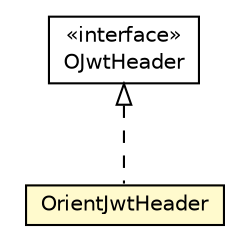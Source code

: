 #!/usr/local/bin/dot
#
# Class diagram 
# Generated by UMLGraph version R5_6-24-gf6e263 (http://www.umlgraph.org/)
#

digraph G {
	edge [fontname="Helvetica",fontsize=10,labelfontname="Helvetica",labelfontsize=10];
	node [fontname="Helvetica",fontsize=10,shape=plaintext];
	nodesep=0.25;
	ranksep=0.5;
	// com.orientechnologies.orient.core.metadata.security.jwt.OJwtHeader
	c7737279 [label=<<table title="com.orientechnologies.orient.core.metadata.security.jwt.OJwtHeader" border="0" cellborder="1" cellspacing="0" cellpadding="2" port="p" href="./OJwtHeader.html">
		<tr><td><table border="0" cellspacing="0" cellpadding="1">
<tr><td align="center" balign="center"> &#171;interface&#187; </td></tr>
<tr><td align="center" balign="center"> OJwtHeader </td></tr>
		</table></td></tr>
		</table>>, URL="./OJwtHeader.html", fontname="Helvetica", fontcolor="black", fontsize=10.0];
	// com.orientechnologies.orient.core.metadata.security.jwt.OrientJwtHeader
	c7737281 [label=<<table title="com.orientechnologies.orient.core.metadata.security.jwt.OrientJwtHeader" border="0" cellborder="1" cellspacing="0" cellpadding="2" port="p" bgcolor="lemonChiffon" href="./OrientJwtHeader.html">
		<tr><td><table border="0" cellspacing="0" cellpadding="1">
<tr><td align="center" balign="center"> OrientJwtHeader </td></tr>
		</table></td></tr>
		</table>>, URL="./OrientJwtHeader.html", fontname="Helvetica", fontcolor="black", fontsize=10.0];
	//com.orientechnologies.orient.core.metadata.security.jwt.OrientJwtHeader implements com.orientechnologies.orient.core.metadata.security.jwt.OJwtHeader
	c7737279:p -> c7737281:p [dir=back,arrowtail=empty,style=dashed];
}

